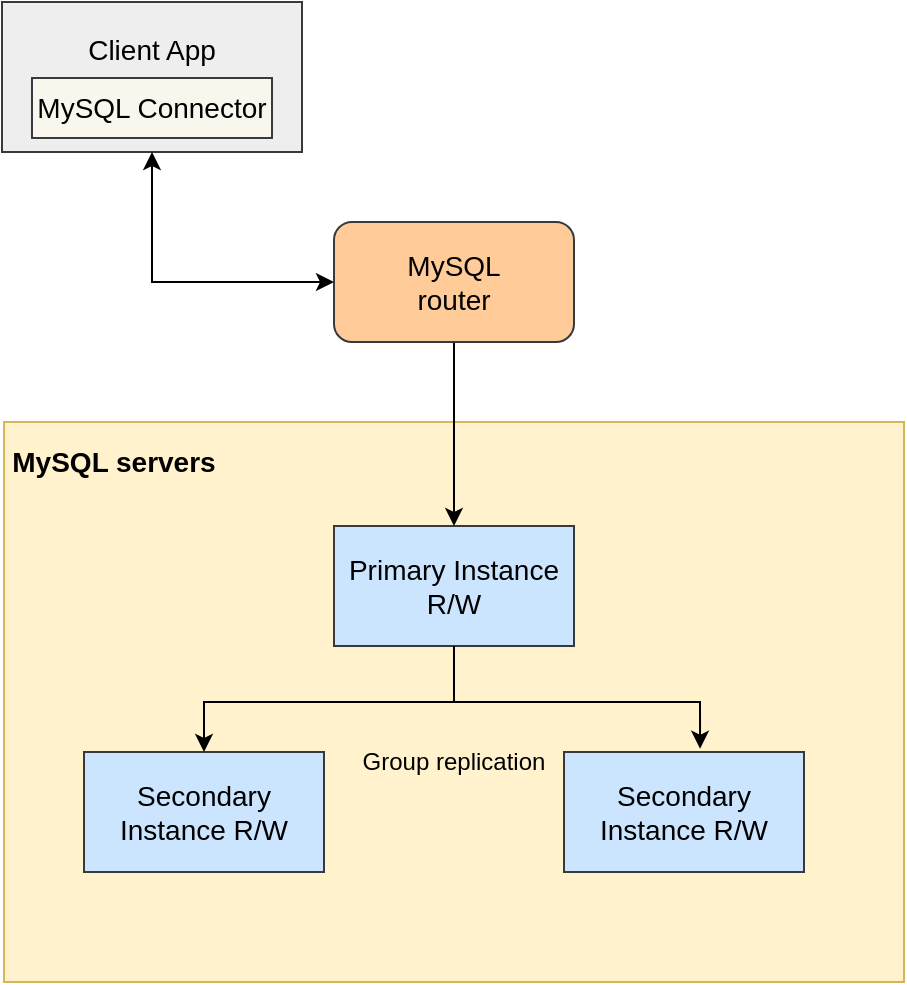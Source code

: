 <mxfile version="16.5.2" type="github">
  <diagram id="VaUf51YjUCa0fIEayT8e" name="Page-1">
    <mxGraphModel dx="1038" dy="513" grid="1" gridSize="10" guides="1" tooltips="1" connect="1" arrows="1" fold="1" page="1" pageScale="1" pageWidth="827" pageHeight="1169" math="0" shadow="0">
      <root>
        <mxCell id="0" />
        <mxCell id="1" parent="0" />
        <mxCell id="L6fdx846nfNxe40jnH0j-13" value="" style="rounded=0;whiteSpace=wrap;html=1;fontSize=14;fillColor=#eeeeee;strokeColor=#36393d;" parent="1" vertex="1">
          <mxGeometry x="149" y="150" width="150" height="75" as="geometry" />
        </mxCell>
        <mxCell id="L6fdx846nfNxe40jnH0j-6" value="" style="rounded=0;whiteSpace=wrap;html=1;fillColor=#fff2cc;strokeColor=#d6b656;align=left;" parent="1" vertex="1">
          <mxGeometry x="150" y="360" width="450" height="280" as="geometry" />
        </mxCell>
        <mxCell id="L6fdx846nfNxe40jnH0j-10" value="MySQL servers" style="text;html=1;strokeColor=none;fillColor=none;align=center;verticalAlign=middle;whiteSpace=wrap;rounded=0;fontStyle=1;fontSize=14;" parent="1" vertex="1">
          <mxGeometry x="150" y="360" width="110" height="40" as="geometry" />
        </mxCell>
        <mxCell id="L6fdx846nfNxe40jnH0j-12" value="MySQL Connector" style="rounded=0;whiteSpace=wrap;html=1;fontSize=14;fillColor=#f9f7ed;strokeColor=#36393d;" parent="1" vertex="1">
          <mxGeometry x="164" y="188" width="120" height="30" as="geometry" />
        </mxCell>
        <mxCell id="L6fdx846nfNxe40jnH0j-14" value="Client App" style="text;html=1;strokeColor=none;fillColor=none;align=center;verticalAlign=middle;whiteSpace=wrap;rounded=0;fontSize=14;" parent="1" vertex="1">
          <mxGeometry x="154" y="160" width="140" height="28" as="geometry" />
        </mxCell>
        <mxCell id="L6fdx846nfNxe40jnH0j-16" value="Primary Instance R/W" style="text;html=1;strokeColor=#36393d;fillColor=#cce5ff;align=center;verticalAlign=middle;whiteSpace=wrap;rounded=0;fontSize=14;" parent="1" vertex="1">
          <mxGeometry x="315" y="412" width="120" height="60" as="geometry" />
        </mxCell>
        <mxCell id="L6fdx846nfNxe40jnH0j-18" value="Secondary Instance R/W" style="text;html=1;strokeColor=#36393d;fillColor=#cce5ff;align=center;verticalAlign=middle;whiteSpace=wrap;rounded=0;fontSize=14;" parent="1" vertex="1">
          <mxGeometry x="190" y="525" width="120" height="60" as="geometry" />
        </mxCell>
        <mxCell id="L6fdx846nfNxe40jnH0j-20" value="Secondary Instance R/W" style="text;html=1;strokeColor=#36393d;fillColor=#cce5ff;align=center;verticalAlign=middle;whiteSpace=wrap;rounded=0;fontSize=14;" parent="1" vertex="1">
          <mxGeometry x="430" y="525" width="120" height="60" as="geometry" />
        </mxCell>
        <mxCell id="L6fdx846nfNxe40jnH0j-21" value="" style="endArrow=classic;startArrow=classic;html=1;rounded=0;fontSize=14;entryX=0.5;entryY=1;entryDx=0;entryDy=0;exitX=0;exitY=0.5;exitDx=0;exitDy=0;" parent="1" source="L6fdx846nfNxe40jnH0j-23" target="L6fdx846nfNxe40jnH0j-13" edge="1">
          <mxGeometry width="50" height="50" relative="1" as="geometry">
            <mxPoint x="390" y="400" as="sourcePoint" />
            <mxPoint x="440" y="350" as="targetPoint" />
            <Array as="points">
              <mxPoint x="224" y="290" />
            </Array>
          </mxGeometry>
        </mxCell>
        <mxCell id="vLVQEE6yp7tKC-T890XI-6" style="edgeStyle=orthogonalEdgeStyle;rounded=0;orthogonalLoop=1;jettySize=auto;html=1;entryX=0.5;entryY=0;entryDx=0;entryDy=0;" edge="1" parent="1" source="L6fdx846nfNxe40jnH0j-23" target="L6fdx846nfNxe40jnH0j-16">
          <mxGeometry relative="1" as="geometry" />
        </mxCell>
        <mxCell id="L6fdx846nfNxe40jnH0j-23" value="" style="rounded=1;whiteSpace=wrap;html=1;fontSize=14;fillColor=#ffcc99;strokeColor=#36393d;" parent="1" vertex="1">
          <mxGeometry x="315" y="260" width="120" height="60" as="geometry" />
        </mxCell>
        <mxCell id="L6fdx846nfNxe40jnH0j-24" value="MySQL router" style="text;html=1;strokeColor=none;fillColor=none;align=center;verticalAlign=middle;whiteSpace=wrap;rounded=0;fontSize=14;" parent="1" vertex="1">
          <mxGeometry x="345" y="275" width="60" height="30" as="geometry" />
        </mxCell>
        <mxCell id="vLVQEE6yp7tKC-T890XI-1" value="" style="endArrow=classic;startArrow=classic;html=1;rounded=0;entryX=0.567;entryY=-0.027;entryDx=0;entryDy=0;entryPerimeter=0;exitX=0.5;exitY=0;exitDx=0;exitDy=0;" edge="1" parent="1" source="L6fdx846nfNxe40jnH0j-18" target="L6fdx846nfNxe40jnH0j-20">
          <mxGeometry width="50" height="50" relative="1" as="geometry">
            <mxPoint x="250" y="530" as="sourcePoint" />
            <mxPoint x="440" y="440" as="targetPoint" />
            <Array as="points">
              <mxPoint x="250" y="500" />
              <mxPoint x="498" y="500" />
            </Array>
          </mxGeometry>
        </mxCell>
        <mxCell id="vLVQEE6yp7tKC-T890XI-3" value="" style="endArrow=none;html=1;rounded=0;entryX=0.5;entryY=1;entryDx=0;entryDy=0;" edge="1" parent="1" target="L6fdx846nfNxe40jnH0j-16">
          <mxGeometry width="50" height="50" relative="1" as="geometry">
            <mxPoint x="375" y="500" as="sourcePoint" />
            <mxPoint x="440" y="440" as="targetPoint" />
          </mxGeometry>
        </mxCell>
        <mxCell id="vLVQEE6yp7tKC-T890XI-5" value="Group replication" style="text;html=1;strokeColor=none;fillColor=none;align=center;verticalAlign=middle;whiteSpace=wrap;rounded=0;" vertex="1" parent="1">
          <mxGeometry x="315" y="510" width="120" height="40" as="geometry" />
        </mxCell>
      </root>
    </mxGraphModel>
  </diagram>
</mxfile>
